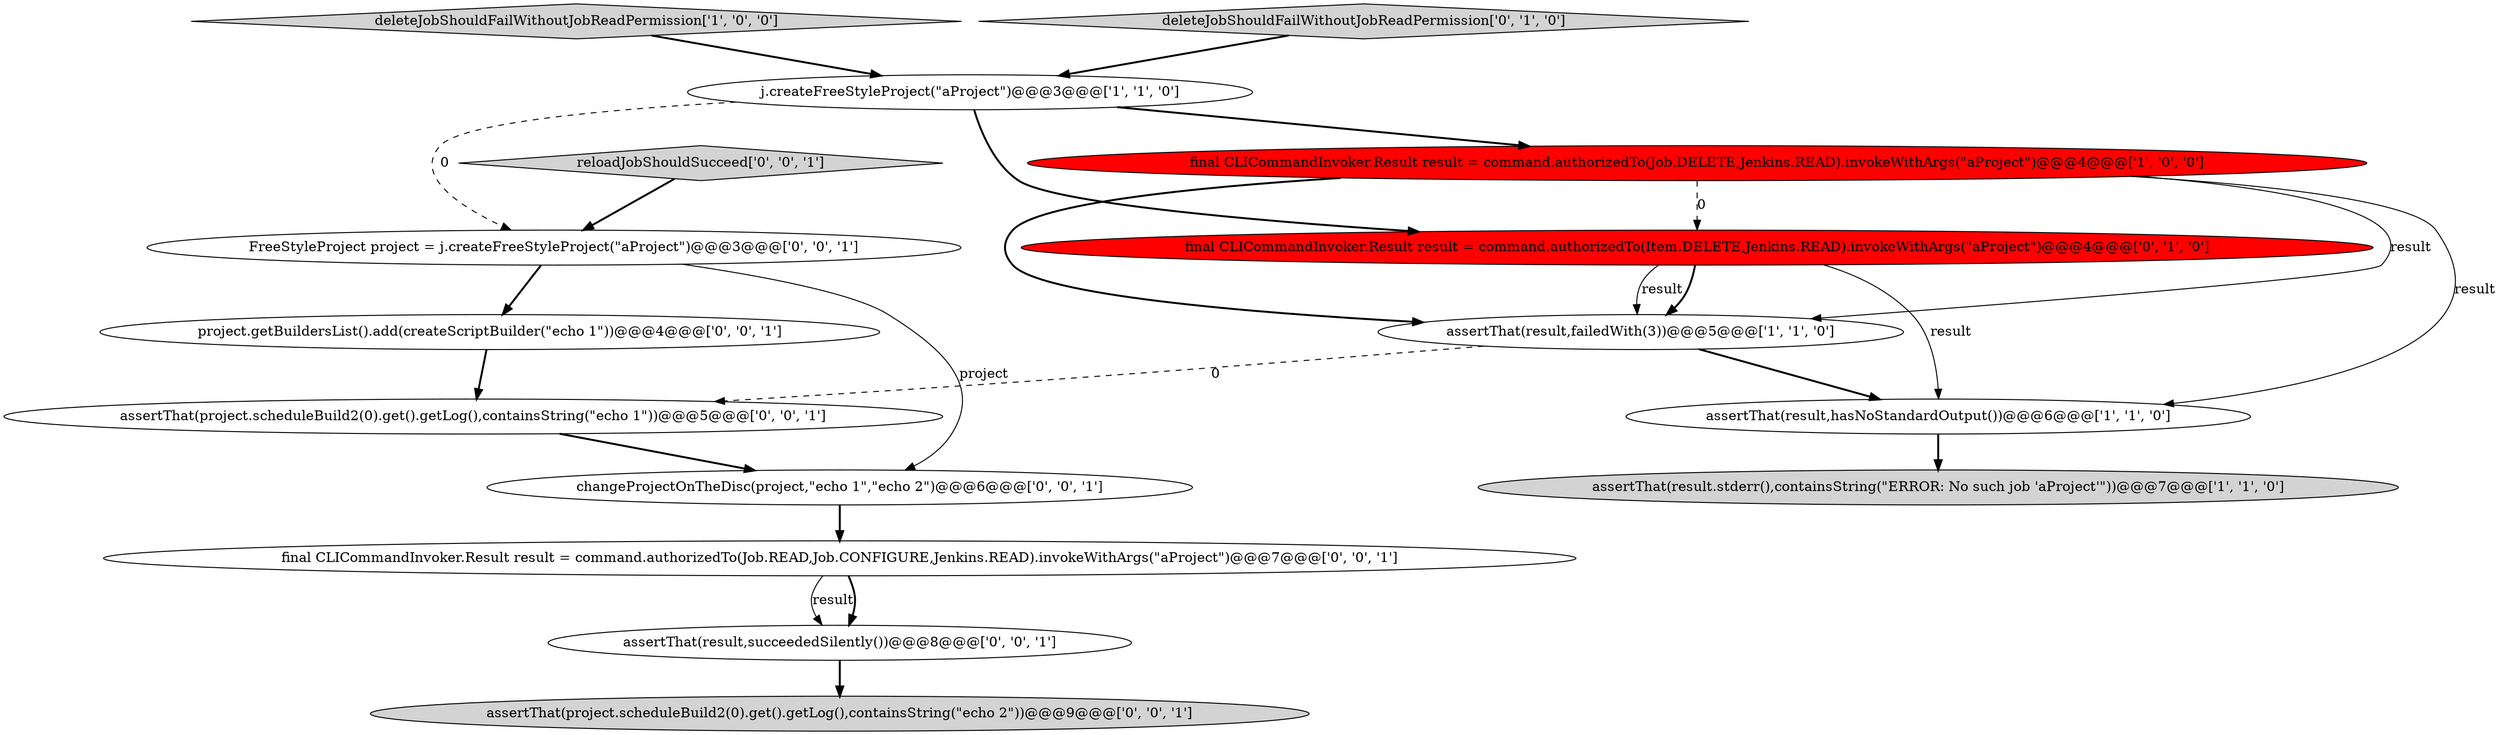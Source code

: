 digraph {
5 [style = filled, label = "deleteJobShouldFailWithoutJobReadPermission['1', '0', '0']", fillcolor = lightgray, shape = diamond image = "AAA0AAABBB1BBB"];
12 [style = filled, label = "FreeStyleProject project = j.createFreeStyleProject(\"aProject\")@@@3@@@['0', '0', '1']", fillcolor = white, shape = ellipse image = "AAA0AAABBB3BBB"];
0 [style = filled, label = "assertThat(result,failedWith(3))@@@5@@@['1', '1', '0']", fillcolor = white, shape = ellipse image = "AAA0AAABBB1BBB"];
8 [style = filled, label = "final CLICommandInvoker.Result result = command.authorizedTo(Job.READ,Job.CONFIGURE,Jenkins.READ).invokeWithArgs(\"aProject\")@@@7@@@['0', '0', '1']", fillcolor = white, shape = ellipse image = "AAA0AAABBB3BBB"];
4 [style = filled, label = "assertThat(result,hasNoStandardOutput())@@@6@@@['1', '1', '0']", fillcolor = white, shape = ellipse image = "AAA0AAABBB1BBB"];
2 [style = filled, label = "assertThat(result.stderr(),containsString(\"ERROR: No such job 'aProject'\"))@@@7@@@['1', '1', '0']", fillcolor = lightgray, shape = ellipse image = "AAA0AAABBB1BBB"];
6 [style = filled, label = "final CLICommandInvoker.Result result = command.authorizedTo(Item.DELETE,Jenkins.READ).invokeWithArgs(\"aProject\")@@@4@@@['0', '1', '0']", fillcolor = red, shape = ellipse image = "AAA1AAABBB2BBB"];
7 [style = filled, label = "deleteJobShouldFailWithoutJobReadPermission['0', '1', '0']", fillcolor = lightgray, shape = diamond image = "AAA0AAABBB2BBB"];
9 [style = filled, label = "project.getBuildersList().add(createScriptBuilder(\"echo 1\"))@@@4@@@['0', '0', '1']", fillcolor = white, shape = ellipse image = "AAA0AAABBB3BBB"];
11 [style = filled, label = "assertThat(result,succeededSilently())@@@8@@@['0', '0', '1']", fillcolor = white, shape = ellipse image = "AAA0AAABBB3BBB"];
3 [style = filled, label = "final CLICommandInvoker.Result result = command.authorizedTo(Job.DELETE,Jenkins.READ).invokeWithArgs(\"aProject\")@@@4@@@['1', '0', '0']", fillcolor = red, shape = ellipse image = "AAA1AAABBB1BBB"];
14 [style = filled, label = "assertThat(project.scheduleBuild2(0).get().getLog(),containsString(\"echo 2\"))@@@9@@@['0', '0', '1']", fillcolor = lightgray, shape = ellipse image = "AAA0AAABBB3BBB"];
15 [style = filled, label = "changeProjectOnTheDisc(project,\"echo 1\",\"echo 2\")@@@6@@@['0', '0', '1']", fillcolor = white, shape = ellipse image = "AAA0AAABBB3BBB"];
10 [style = filled, label = "reloadJobShouldSucceed['0', '0', '1']", fillcolor = lightgray, shape = diamond image = "AAA0AAABBB3BBB"];
1 [style = filled, label = "j.createFreeStyleProject(\"aProject\")@@@3@@@['1', '1', '0']", fillcolor = white, shape = ellipse image = "AAA0AAABBB1BBB"];
13 [style = filled, label = "assertThat(project.scheduleBuild2(0).get().getLog(),containsString(\"echo 1\"))@@@5@@@['0', '0', '1']", fillcolor = white, shape = ellipse image = "AAA0AAABBB3BBB"];
3->6 [style = dashed, label="0"];
7->1 [style = bold, label=""];
11->14 [style = bold, label=""];
1->3 [style = bold, label=""];
6->0 [style = solid, label="result"];
6->0 [style = bold, label=""];
4->2 [style = bold, label=""];
12->9 [style = bold, label=""];
3->0 [style = bold, label=""];
1->12 [style = dashed, label="0"];
5->1 [style = bold, label=""];
1->6 [style = bold, label=""];
3->0 [style = solid, label="result"];
0->4 [style = bold, label=""];
10->12 [style = bold, label=""];
0->13 [style = dashed, label="0"];
6->4 [style = solid, label="result"];
8->11 [style = solid, label="result"];
13->15 [style = bold, label=""];
8->11 [style = bold, label=""];
12->15 [style = solid, label="project"];
15->8 [style = bold, label=""];
3->4 [style = solid, label="result"];
9->13 [style = bold, label=""];
}

